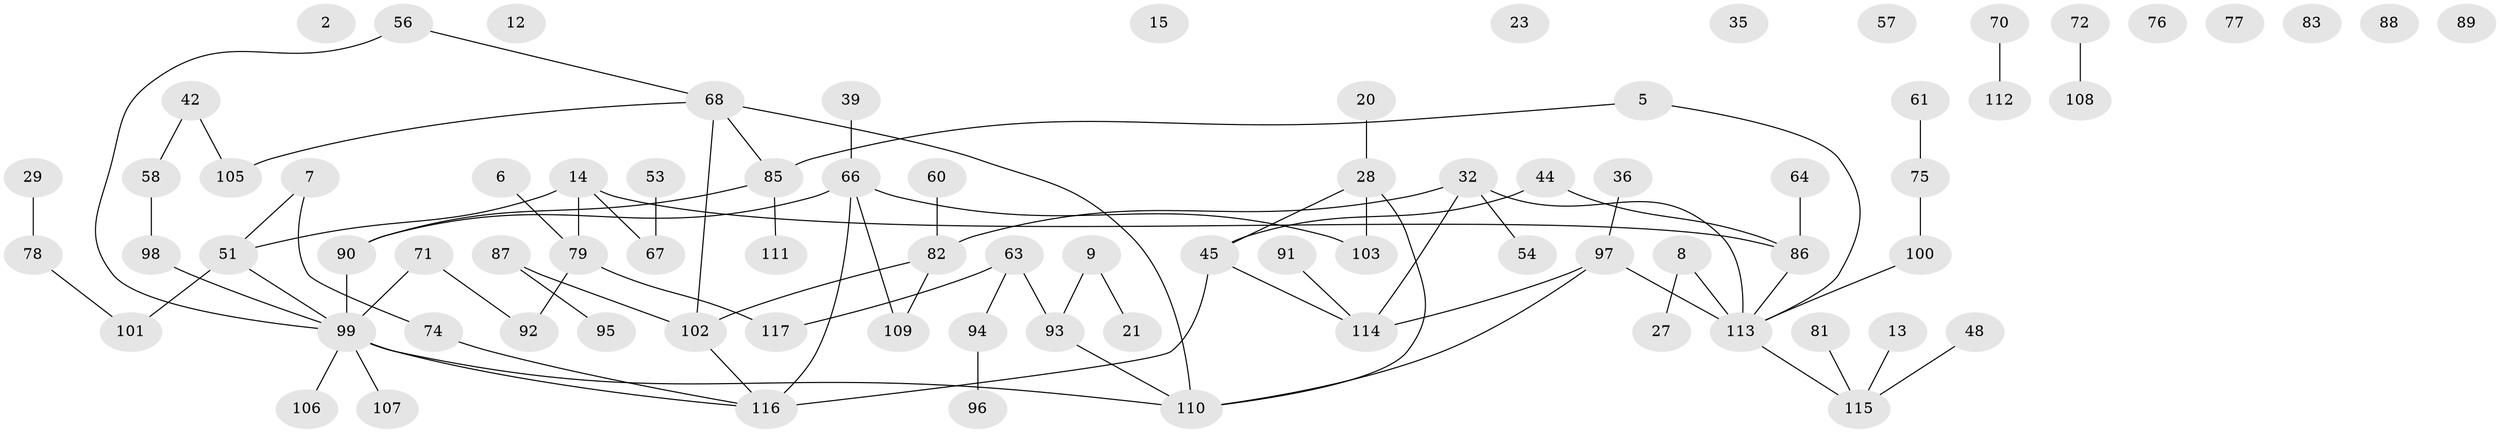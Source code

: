 // original degree distribution, {1: 0.24786324786324787, 0: 0.09401709401709402, 4: 0.15384615384615385, 3: 0.1794871794871795, 2: 0.2905982905982906, 5: 0.017094017094017096, 6: 0.017094017094017096}
// Generated by graph-tools (version 1.1) at 2025/43/03/04/25 21:43:30]
// undirected, 81 vertices, 84 edges
graph export_dot {
graph [start="1"]
  node [color=gray90,style=filled];
  2;
  5;
  6;
  7;
  8;
  9;
  12;
  13;
  14;
  15;
  20;
  21;
  23;
  27;
  28;
  29;
  32 [super="+3"];
  35;
  36;
  39;
  42 [super="+1"];
  44;
  45;
  48;
  51;
  53;
  54;
  56;
  57;
  58;
  60;
  61;
  63;
  64;
  66 [super="+24"];
  67;
  68 [super="+11+52"];
  70;
  71;
  72;
  74;
  75 [super="+16+50"];
  76;
  77;
  78;
  79;
  81;
  82 [super="+65"];
  83;
  85 [super="+80"];
  86;
  87;
  88;
  89;
  90;
  91;
  92 [super="+69"];
  93 [super="+49+55+18"];
  94;
  95;
  96;
  97 [super="+43"];
  98;
  99 [super="+73+62"];
  100;
  101;
  102 [super="+10"];
  103;
  105;
  106;
  107;
  108;
  109;
  110 [super="+4+59"];
  111;
  112;
  113 [super="+46+84"];
  114 [super="+104"];
  115;
  116 [super="+22+37+38"];
  117;
  5 -- 85;
  5 -- 113;
  6 -- 79;
  7 -- 51;
  7 -- 74;
  8 -- 27;
  8 -- 113;
  9 -- 21;
  9 -- 93;
  13 -- 115;
  14 -- 51;
  14 -- 67;
  14 -- 79;
  14 -- 86;
  20 -- 28;
  28 -- 45;
  28 -- 103;
  28 -- 110;
  29 -- 78;
  32 -- 54;
  32 -- 82;
  32 -- 114 [weight=2];
  32 -- 113;
  36 -- 97;
  39 -- 66;
  42 -- 58;
  42 -- 105;
  44 -- 45;
  44 -- 86;
  45 -- 114;
  45 -- 116;
  48 -- 115;
  51 -- 99;
  51 -- 101;
  53 -- 67;
  56 -- 99;
  56 -- 68;
  58 -- 98;
  60 -- 82;
  61 -- 75;
  63 -- 94;
  63 -- 117;
  63 -- 93;
  64 -- 86;
  66 -- 90;
  66 -- 103;
  66 -- 116 [weight=2];
  66 -- 109;
  68 -- 102;
  68 -- 105;
  68 -- 85;
  68 -- 110;
  70 -- 112;
  71 -- 92;
  71 -- 99;
  72 -- 108;
  74 -- 116;
  75 -- 100;
  78 -- 101;
  79 -- 92 [weight=2];
  79 -- 117;
  81 -- 115;
  82 -- 102 [weight=2];
  82 -- 109;
  85 -- 90 [weight=2];
  85 -- 111;
  86 -- 113;
  87 -- 95;
  87 -- 102;
  90 -- 99;
  91 -- 114;
  93 -- 110;
  94 -- 96;
  97 -- 110;
  97 -- 114;
  97 -- 113 [weight=3];
  98 -- 99;
  99 -- 110;
  99 -- 106;
  99 -- 107;
  99 -- 116;
  100 -- 113;
  102 -- 116;
  113 -- 115;
}
